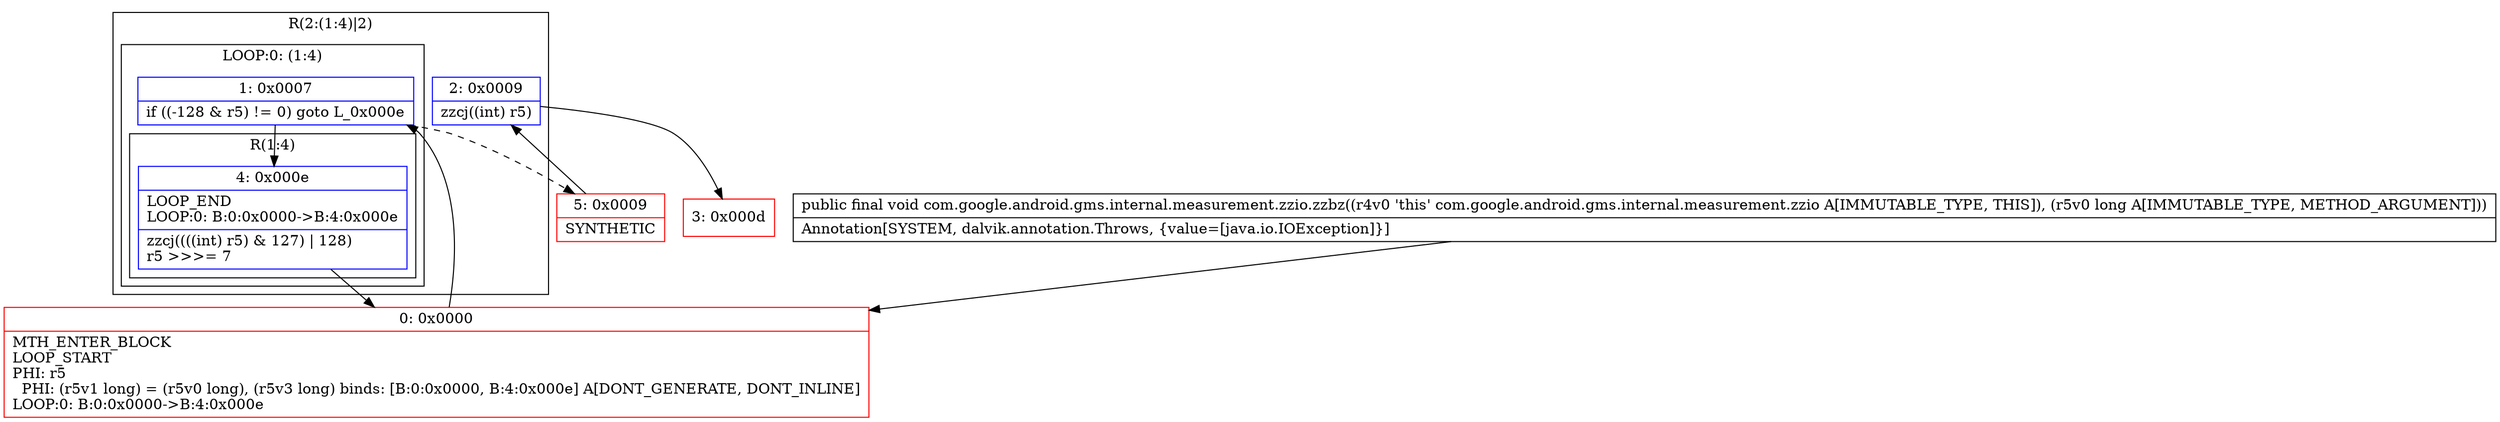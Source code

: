 digraph "CFG forcom.google.android.gms.internal.measurement.zzio.zzbz(J)V" {
subgraph cluster_Region_808185687 {
label = "R(2:(1:4)|2)";
node [shape=record,color=blue];
subgraph cluster_LoopRegion_1104222594 {
label = "LOOP:0: (1:4)";
node [shape=record,color=blue];
Node_1 [shape=record,label="{1\:\ 0x0007|if ((\-128 & r5) != 0) goto L_0x000e\l}"];
subgraph cluster_Region_1591131323 {
label = "R(1:4)";
node [shape=record,color=blue];
Node_4 [shape=record,label="{4\:\ 0x000e|LOOP_END\lLOOP:0: B:0:0x0000\-\>B:4:0x000e\l|zzcj((((int) r5) & 127) \| 128)\lr5 \>\>\>= 7\l}"];
}
}
Node_2 [shape=record,label="{2\:\ 0x0009|zzcj((int) r5)\l}"];
}
Node_0 [shape=record,color=red,label="{0\:\ 0x0000|MTH_ENTER_BLOCK\lLOOP_START\lPHI: r5 \l  PHI: (r5v1 long) = (r5v0 long), (r5v3 long) binds: [B:0:0x0000, B:4:0x000e] A[DONT_GENERATE, DONT_INLINE]\lLOOP:0: B:0:0x0000\-\>B:4:0x000e\l}"];
Node_3 [shape=record,color=red,label="{3\:\ 0x000d}"];
Node_5 [shape=record,color=red,label="{5\:\ 0x0009|SYNTHETIC\l}"];
MethodNode[shape=record,label="{public final void com.google.android.gms.internal.measurement.zzio.zzbz((r4v0 'this' com.google.android.gms.internal.measurement.zzio A[IMMUTABLE_TYPE, THIS]), (r5v0 long A[IMMUTABLE_TYPE, METHOD_ARGUMENT]))  | Annotation[SYSTEM, dalvik.annotation.Throws, \{value=[java.io.IOException]\}]\l}"];
MethodNode -> Node_0;
Node_1 -> Node_4;
Node_1 -> Node_5[style=dashed];
Node_4 -> Node_0;
Node_2 -> Node_3;
Node_0 -> Node_1;
Node_5 -> Node_2;
}

